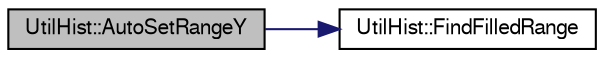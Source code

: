 digraph "UtilHist::AutoSetRangeY"
{
  bgcolor="transparent";
  edge [fontname="FreeSans",fontsize="10",labelfontname="FreeSans",labelfontsize="10"];
  node [fontname="FreeSans",fontsize="10",shape=record];
  rankdir="LR";
  Node1 [label="UtilHist::AutoSetRangeY",height=0.2,width=0.4,color="black", fillcolor="grey75", style="filled" fontcolor="black"];
  Node1 -> Node2 [color="midnightblue",fontsize="10",style="solid",fontname="FreeSans"];
  Node2 [label="UtilHist::FindFilledRange",height=0.2,width=0.4,color="black",URL="$d3/daf/namespaceUtilHist.html#a3cf821e9299974225cc90084beadcb30"];
}
